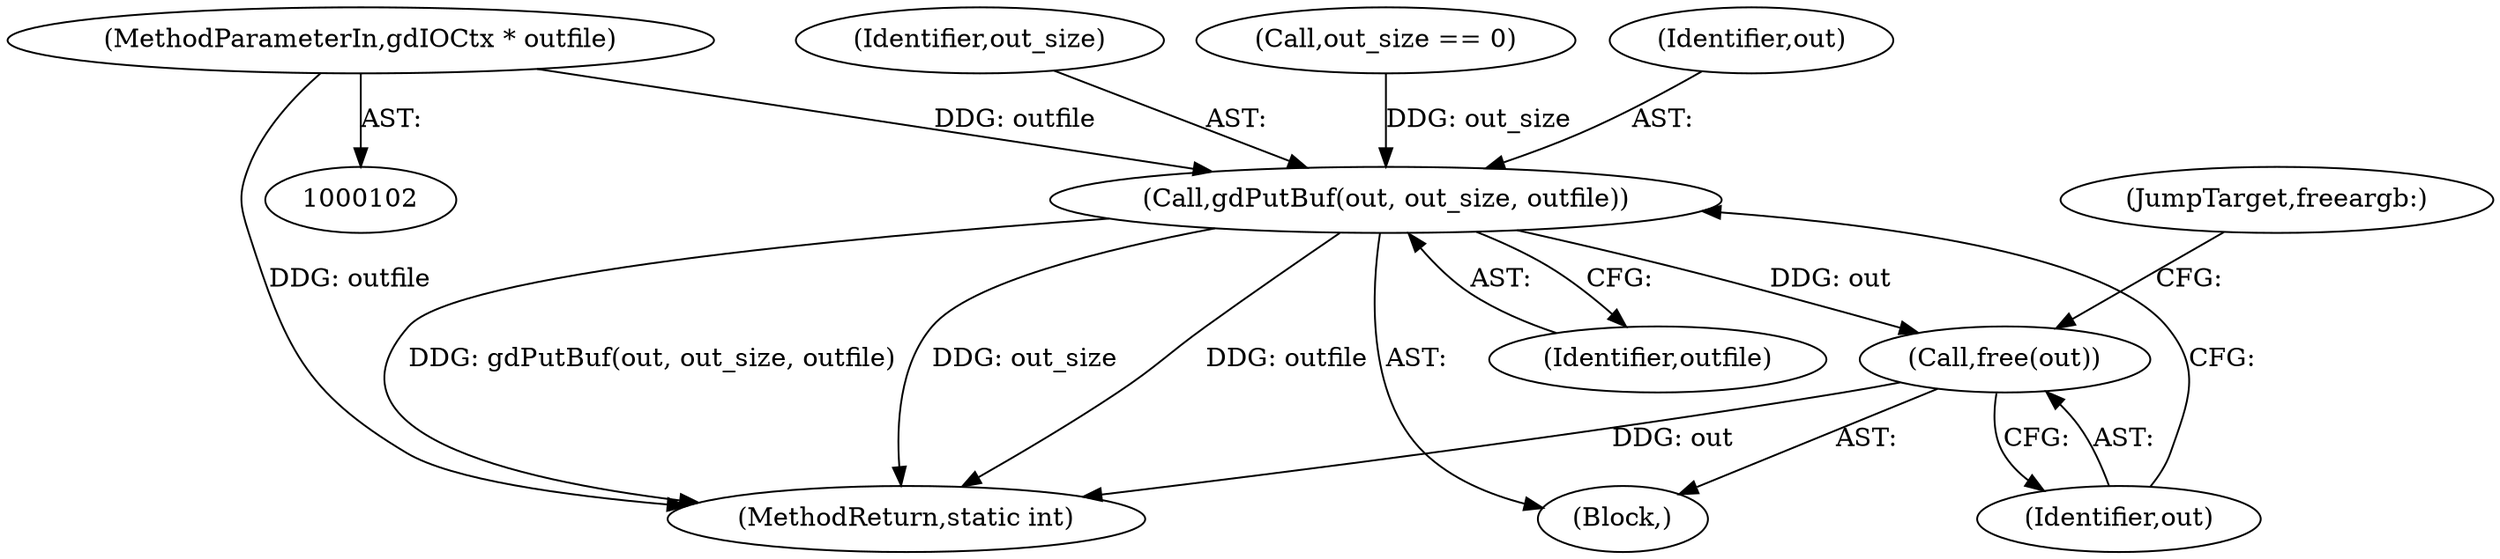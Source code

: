 digraph "0_libgd_a49feeae76d41959d85ee733925a4cf40bac61b2_0@pointer" {
"1000104" [label="(MethodParameterIn,gdIOCtx * outfile)"];
"1000289" [label="(Call,gdPutBuf(out, out_size, outfile))"];
"1000293" [label="(Call,free(out))"];
"1000300" [label="(MethodReturn,static int)"];
"1000290" [label="(Identifier,out)"];
"1000104" [label="(MethodParameterIn,gdIOCtx * outfile)"];
"1000295" [label="(JumpTarget,freeargb:)"];
"1000289" [label="(Call,gdPutBuf(out, out_size, outfile))"];
"1000106" [label="(Block,)"];
"1000291" [label="(Identifier,out_size)"];
"1000292" [label="(Identifier,outfile)"];
"1000293" [label="(Call,free(out))"];
"1000294" [label="(Identifier,out)"];
"1000279" [label="(Call,out_size == 0)"];
"1000104" -> "1000102"  [label="AST: "];
"1000104" -> "1000300"  [label="DDG: outfile"];
"1000104" -> "1000289"  [label="DDG: outfile"];
"1000289" -> "1000106"  [label="AST: "];
"1000289" -> "1000292"  [label="CFG: "];
"1000290" -> "1000289"  [label="AST: "];
"1000291" -> "1000289"  [label="AST: "];
"1000292" -> "1000289"  [label="AST: "];
"1000294" -> "1000289"  [label="CFG: "];
"1000289" -> "1000300"  [label="DDG: out_size"];
"1000289" -> "1000300"  [label="DDG: outfile"];
"1000289" -> "1000300"  [label="DDG: gdPutBuf(out, out_size, outfile)"];
"1000279" -> "1000289"  [label="DDG: out_size"];
"1000289" -> "1000293"  [label="DDG: out"];
"1000293" -> "1000106"  [label="AST: "];
"1000293" -> "1000294"  [label="CFG: "];
"1000294" -> "1000293"  [label="AST: "];
"1000295" -> "1000293"  [label="CFG: "];
"1000293" -> "1000300"  [label="DDG: out"];
}
